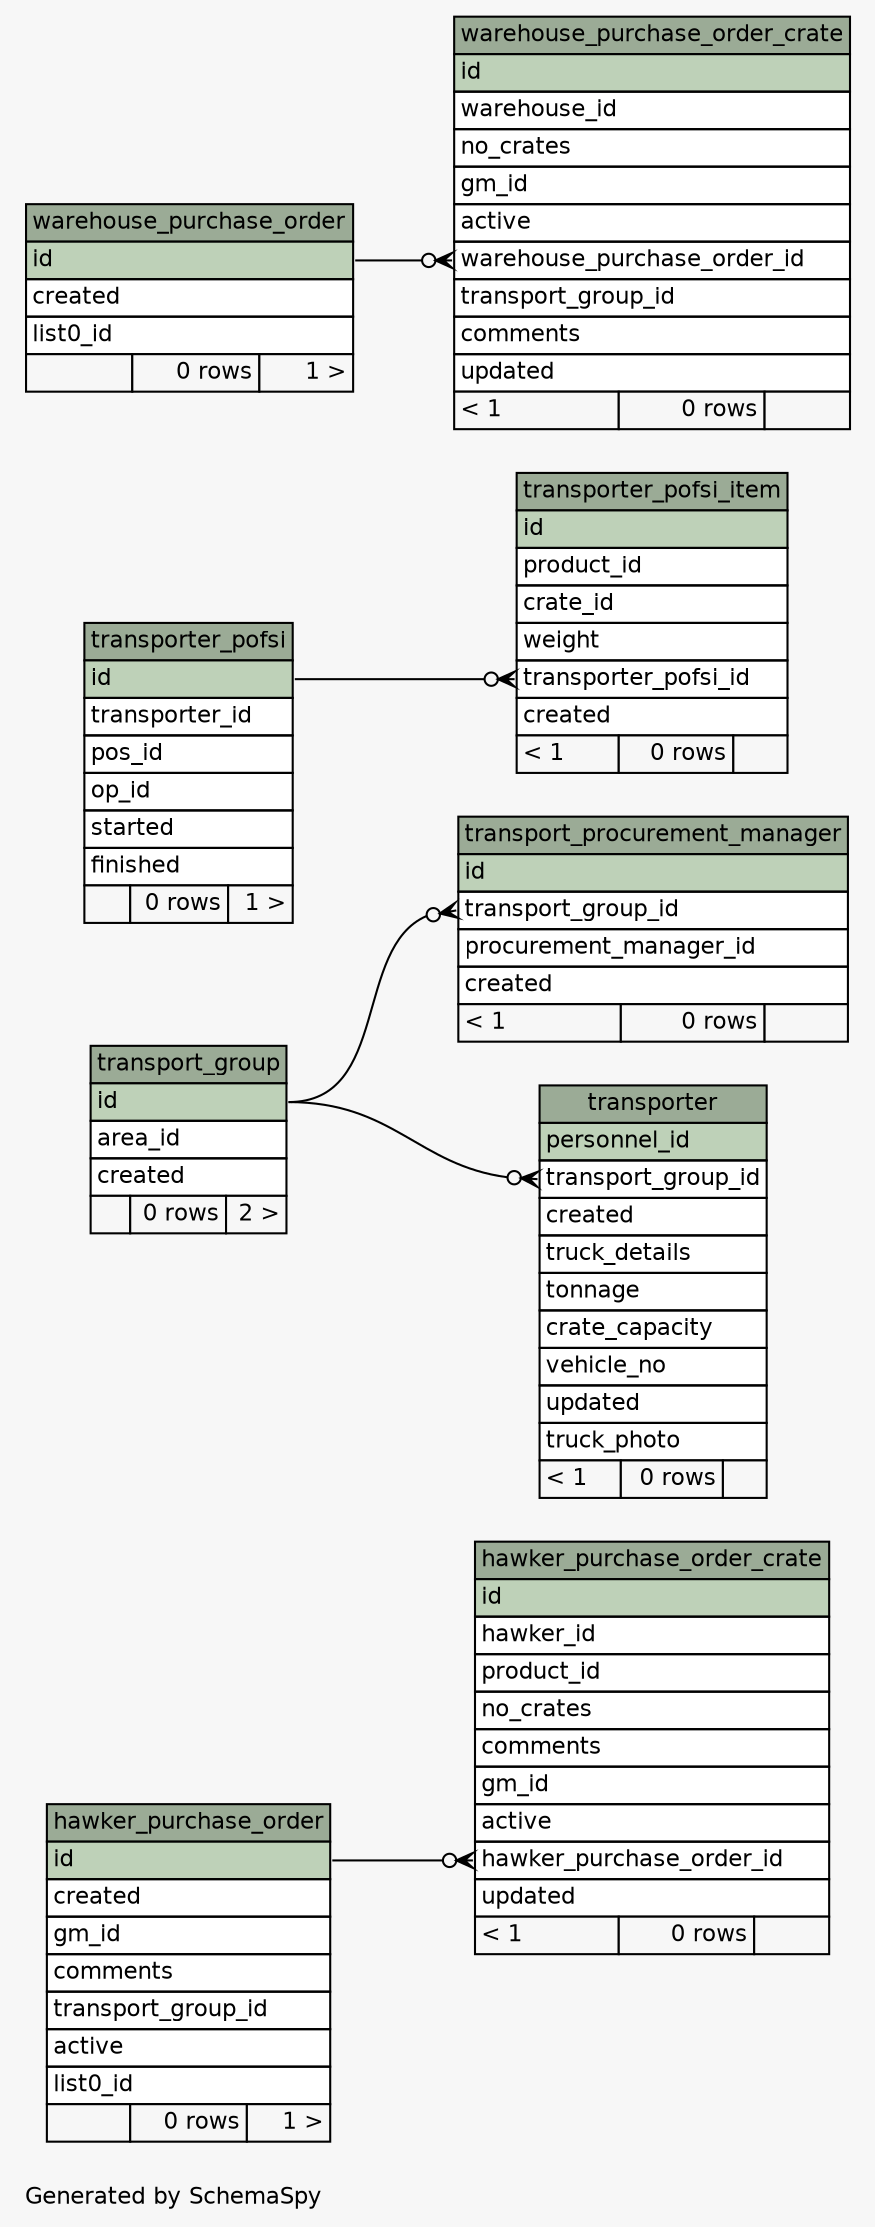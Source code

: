 // dot 2.38.0 on Linux 4.4.84-boot2docker
// SchemaSpy rev 590
digraph "largeRelationshipsDiagram" {
  graph [
    rankdir="RL"
    bgcolor="#f7f7f7"
    label="\nGenerated by SchemaSpy"
    labeljust="l"
    nodesep="0.18"
    ranksep="0.46"
    fontname="Helvetica"
    fontsize="11"
  ];
  node [
    fontname="Helvetica"
    fontsize="11"
    shape="plaintext"
  ];
  edge [
    arrowsize="0.8"
  ];
  "hawker_purchase_order" [
    label=<
    <TABLE BORDER="0" CELLBORDER="1" CELLSPACING="0" BGCOLOR="#ffffff">
      <TR><TD COLSPAN="3" BGCOLOR="#9bab96" ALIGN="CENTER">hawker_purchase_order</TD></TR>
      <TR><TD PORT="id" COLSPAN="3" BGCOLOR="#bed1b8" ALIGN="LEFT">id</TD></TR>
      <TR><TD PORT="created" COLSPAN="3" ALIGN="LEFT">created</TD></TR>
      <TR><TD PORT="gm_id" COLSPAN="3" ALIGN="LEFT">gm_id</TD></TR>
      <TR><TD PORT="comments" COLSPAN="3" ALIGN="LEFT">comments</TD></TR>
      <TR><TD PORT="transport_group_id" COLSPAN="3" ALIGN="LEFT">transport_group_id</TD></TR>
      <TR><TD PORT="active" COLSPAN="3" ALIGN="LEFT">active</TD></TR>
      <TR><TD PORT="list0_id" COLSPAN="3" ALIGN="LEFT">list0_id</TD></TR>
      <TR><TD ALIGN="LEFT" BGCOLOR="#f7f7f7">  </TD><TD ALIGN="RIGHT" BGCOLOR="#f7f7f7">0 rows</TD><TD ALIGN="RIGHT" BGCOLOR="#f7f7f7">1 &gt;</TD></TR>
    </TABLE>>
    URL="tables/hawker_purchase_order.html"
    tooltip="hawker_purchase_order"
  ];
  "hawker_purchase_order_crate" [
    label=<
    <TABLE BORDER="0" CELLBORDER="1" CELLSPACING="0" BGCOLOR="#ffffff">
      <TR><TD COLSPAN="3" BGCOLOR="#9bab96" ALIGN="CENTER">hawker_purchase_order_crate</TD></TR>
      <TR><TD PORT="id" COLSPAN="3" BGCOLOR="#bed1b8" ALIGN="LEFT">id</TD></TR>
      <TR><TD PORT="hawker_id" COLSPAN="3" ALIGN="LEFT">hawker_id</TD></TR>
      <TR><TD PORT="product_id" COLSPAN="3" ALIGN="LEFT">product_id</TD></TR>
      <TR><TD PORT="no_crates" COLSPAN="3" ALIGN="LEFT">no_crates</TD></TR>
      <TR><TD PORT="comments" COLSPAN="3" ALIGN="LEFT">comments</TD></TR>
      <TR><TD PORT="gm_id" COLSPAN="3" ALIGN="LEFT">gm_id</TD></TR>
      <TR><TD PORT="active" COLSPAN="3" ALIGN="LEFT">active</TD></TR>
      <TR><TD PORT="hawker_purchase_order_id" COLSPAN="3" ALIGN="LEFT">hawker_purchase_order_id</TD></TR>
      <TR><TD PORT="updated" COLSPAN="3" ALIGN="LEFT">updated</TD></TR>
      <TR><TD ALIGN="LEFT" BGCOLOR="#f7f7f7">&lt; 1</TD><TD ALIGN="RIGHT" BGCOLOR="#f7f7f7">0 rows</TD><TD ALIGN="RIGHT" BGCOLOR="#f7f7f7">  </TD></TR>
    </TABLE>>
    URL="tables/hawker_purchase_order_crate.html"
    tooltip="hawker_purchase_order_crate"
  ];
  "transport_group" [
    label=<
    <TABLE BORDER="0" CELLBORDER="1" CELLSPACING="0" BGCOLOR="#ffffff">
      <TR><TD COLSPAN="3" BGCOLOR="#9bab96" ALIGN="CENTER">transport_group</TD></TR>
      <TR><TD PORT="id" COLSPAN="3" BGCOLOR="#bed1b8" ALIGN="LEFT">id</TD></TR>
      <TR><TD PORT="area_id" COLSPAN="3" ALIGN="LEFT">area_id</TD></TR>
      <TR><TD PORT="created" COLSPAN="3" ALIGN="LEFT">created</TD></TR>
      <TR><TD ALIGN="LEFT" BGCOLOR="#f7f7f7">  </TD><TD ALIGN="RIGHT" BGCOLOR="#f7f7f7">0 rows</TD><TD ALIGN="RIGHT" BGCOLOR="#f7f7f7">2 &gt;</TD></TR>
    </TABLE>>
    URL="tables/transport_group.html"
    tooltip="transport_group"
  ];
  "transport_procurement_manager" [
    label=<
    <TABLE BORDER="0" CELLBORDER="1" CELLSPACING="0" BGCOLOR="#ffffff">
      <TR><TD COLSPAN="3" BGCOLOR="#9bab96" ALIGN="CENTER">transport_procurement_manager</TD></TR>
      <TR><TD PORT="id" COLSPAN="3" BGCOLOR="#bed1b8" ALIGN="LEFT">id</TD></TR>
      <TR><TD PORT="transport_group_id" COLSPAN="3" ALIGN="LEFT">transport_group_id</TD></TR>
      <TR><TD PORT="procurement_manager_id" COLSPAN="3" ALIGN="LEFT">procurement_manager_id</TD></TR>
      <TR><TD PORT="created" COLSPAN="3" ALIGN="LEFT">created</TD></TR>
      <TR><TD ALIGN="LEFT" BGCOLOR="#f7f7f7">&lt; 1</TD><TD ALIGN="RIGHT" BGCOLOR="#f7f7f7">0 rows</TD><TD ALIGN="RIGHT" BGCOLOR="#f7f7f7">  </TD></TR>
    </TABLE>>
    URL="tables/transport_procurement_manager.html"
    tooltip="transport_procurement_manager"
  ];
  "transporter" [
    label=<
    <TABLE BORDER="0" CELLBORDER="1" CELLSPACING="0" BGCOLOR="#ffffff">
      <TR><TD COLSPAN="3" BGCOLOR="#9bab96" ALIGN="CENTER">transporter</TD></TR>
      <TR><TD PORT="personnel_id" COLSPAN="3" BGCOLOR="#bed1b8" ALIGN="LEFT">personnel_id</TD></TR>
      <TR><TD PORT="transport_group_id" COLSPAN="3" ALIGN="LEFT">transport_group_id</TD></TR>
      <TR><TD PORT="created" COLSPAN="3" ALIGN="LEFT">created</TD></TR>
      <TR><TD PORT="truck_details" COLSPAN="3" ALIGN="LEFT">truck_details</TD></TR>
      <TR><TD PORT="tonnage" COLSPAN="3" ALIGN="LEFT">tonnage</TD></TR>
      <TR><TD PORT="crate_capacity" COLSPAN="3" ALIGN="LEFT">crate_capacity</TD></TR>
      <TR><TD PORT="vehicle_no" COLSPAN="3" ALIGN="LEFT">vehicle_no</TD></TR>
      <TR><TD PORT="updated" COLSPAN="3" ALIGN="LEFT">updated</TD></TR>
      <TR><TD PORT="truck_photo" COLSPAN="3" ALIGN="LEFT">truck_photo</TD></TR>
      <TR><TD ALIGN="LEFT" BGCOLOR="#f7f7f7">&lt; 1</TD><TD ALIGN="RIGHT" BGCOLOR="#f7f7f7">0 rows</TD><TD ALIGN="RIGHT" BGCOLOR="#f7f7f7">  </TD></TR>
    </TABLE>>
    URL="tables/transporter.html"
    tooltip="transporter"
  ];
  "transporter_pofsi" [
    label=<
    <TABLE BORDER="0" CELLBORDER="1" CELLSPACING="0" BGCOLOR="#ffffff">
      <TR><TD COLSPAN="3" BGCOLOR="#9bab96" ALIGN="CENTER">transporter_pofsi</TD></TR>
      <TR><TD PORT="id" COLSPAN="3" BGCOLOR="#bed1b8" ALIGN="LEFT">id</TD></TR>
      <TR><TD PORT="transporter_id" COLSPAN="3" ALIGN="LEFT">transporter_id</TD></TR>
      <TR><TD PORT="pos_id" COLSPAN="3" ALIGN="LEFT">pos_id</TD></TR>
      <TR><TD PORT="op_id" COLSPAN="3" ALIGN="LEFT">op_id</TD></TR>
      <TR><TD PORT="started" COLSPAN="3" ALIGN="LEFT">started</TD></TR>
      <TR><TD PORT="finished" COLSPAN="3" ALIGN="LEFT">finished</TD></TR>
      <TR><TD ALIGN="LEFT" BGCOLOR="#f7f7f7">  </TD><TD ALIGN="RIGHT" BGCOLOR="#f7f7f7">0 rows</TD><TD ALIGN="RIGHT" BGCOLOR="#f7f7f7">1 &gt;</TD></TR>
    </TABLE>>
    URL="tables/transporter_pofsi.html"
    tooltip="transporter_pofsi"
  ];
  "transporter_pofsi_item" [
    label=<
    <TABLE BORDER="0" CELLBORDER="1" CELLSPACING="0" BGCOLOR="#ffffff">
      <TR><TD COLSPAN="3" BGCOLOR="#9bab96" ALIGN="CENTER">transporter_pofsi_item</TD></TR>
      <TR><TD PORT="id" COLSPAN="3" BGCOLOR="#bed1b8" ALIGN="LEFT">id</TD></TR>
      <TR><TD PORT="product_id" COLSPAN="3" ALIGN="LEFT">product_id</TD></TR>
      <TR><TD PORT="crate_id" COLSPAN="3" ALIGN="LEFT">crate_id</TD></TR>
      <TR><TD PORT="weight" COLSPAN="3" ALIGN="LEFT">weight</TD></TR>
      <TR><TD PORT="transporter_pofsi_id" COLSPAN="3" ALIGN="LEFT">transporter_pofsi_id</TD></TR>
      <TR><TD PORT="created" COLSPAN="3" ALIGN="LEFT">created</TD></TR>
      <TR><TD ALIGN="LEFT" BGCOLOR="#f7f7f7">&lt; 1</TD><TD ALIGN="RIGHT" BGCOLOR="#f7f7f7">0 rows</TD><TD ALIGN="RIGHT" BGCOLOR="#f7f7f7">  </TD></TR>
    </TABLE>>
    URL="tables/transporter_pofsi_item.html"
    tooltip="transporter_pofsi_item"
  ];
  "warehouse_purchase_order" [
    label=<
    <TABLE BORDER="0" CELLBORDER="1" CELLSPACING="0" BGCOLOR="#ffffff">
      <TR><TD COLSPAN="3" BGCOLOR="#9bab96" ALIGN="CENTER">warehouse_purchase_order</TD></TR>
      <TR><TD PORT="id" COLSPAN="3" BGCOLOR="#bed1b8" ALIGN="LEFT">id</TD></TR>
      <TR><TD PORT="created" COLSPAN="3" ALIGN="LEFT">created</TD></TR>
      <TR><TD PORT="list0_id" COLSPAN="3" ALIGN="LEFT">list0_id</TD></TR>
      <TR><TD ALIGN="LEFT" BGCOLOR="#f7f7f7">  </TD><TD ALIGN="RIGHT" BGCOLOR="#f7f7f7">0 rows</TD><TD ALIGN="RIGHT" BGCOLOR="#f7f7f7">1 &gt;</TD></TR>
    </TABLE>>
    URL="tables/warehouse_purchase_order.html"
    tooltip="warehouse_purchase_order"
  ];
  "warehouse_purchase_order_crate" [
    label=<
    <TABLE BORDER="0" CELLBORDER="1" CELLSPACING="0" BGCOLOR="#ffffff">
      <TR><TD COLSPAN="3" BGCOLOR="#9bab96" ALIGN="CENTER">warehouse_purchase_order_crate</TD></TR>
      <TR><TD PORT="id" COLSPAN="3" BGCOLOR="#bed1b8" ALIGN="LEFT">id</TD></TR>
      <TR><TD PORT="warehouse_id" COLSPAN="3" ALIGN="LEFT">warehouse_id</TD></TR>
      <TR><TD PORT="no_crates" COLSPAN="3" ALIGN="LEFT">no_crates</TD></TR>
      <TR><TD PORT="gm_id" COLSPAN="3" ALIGN="LEFT">gm_id</TD></TR>
      <TR><TD PORT="active" COLSPAN="3" ALIGN="LEFT">active</TD></TR>
      <TR><TD PORT="warehouse_purchase_order_id" COLSPAN="3" ALIGN="LEFT">warehouse_purchase_order_id</TD></TR>
      <TR><TD PORT="transport_group_id" COLSPAN="3" ALIGN="LEFT">transport_group_id</TD></TR>
      <TR><TD PORT="comments" COLSPAN="3" ALIGN="LEFT">comments</TD></TR>
      <TR><TD PORT="updated" COLSPAN="3" ALIGN="LEFT">updated</TD></TR>
      <TR><TD ALIGN="LEFT" BGCOLOR="#f7f7f7">&lt; 1</TD><TD ALIGN="RIGHT" BGCOLOR="#f7f7f7">0 rows</TD><TD ALIGN="RIGHT" BGCOLOR="#f7f7f7">  </TD></TR>
    </TABLE>>
    URL="tables/warehouse_purchase_order_crate.html"
    tooltip="warehouse_purchase_order_crate"
  ];
  "hawker_purchase_order_crate":"hawker_purchase_order_id":w -> "hawker_purchase_order":"id":e [arrowhead=none dir=back arrowtail=crowodot];
  "transport_procurement_manager":"transport_group_id":w -> "transport_group":"id":e [arrowhead=none dir=back arrowtail=crowodot];
  "transporter":"transport_group_id":w -> "transport_group":"id":e [arrowhead=none dir=back arrowtail=crowodot];
  "transporter_pofsi_item":"transporter_pofsi_id":w -> "transporter_pofsi":"id":e [arrowhead=none dir=back arrowtail=crowodot];
  "warehouse_purchase_order_crate":"warehouse_purchase_order_id":w -> "warehouse_purchase_order":"id":e [arrowhead=none dir=back arrowtail=crowodot];
}

